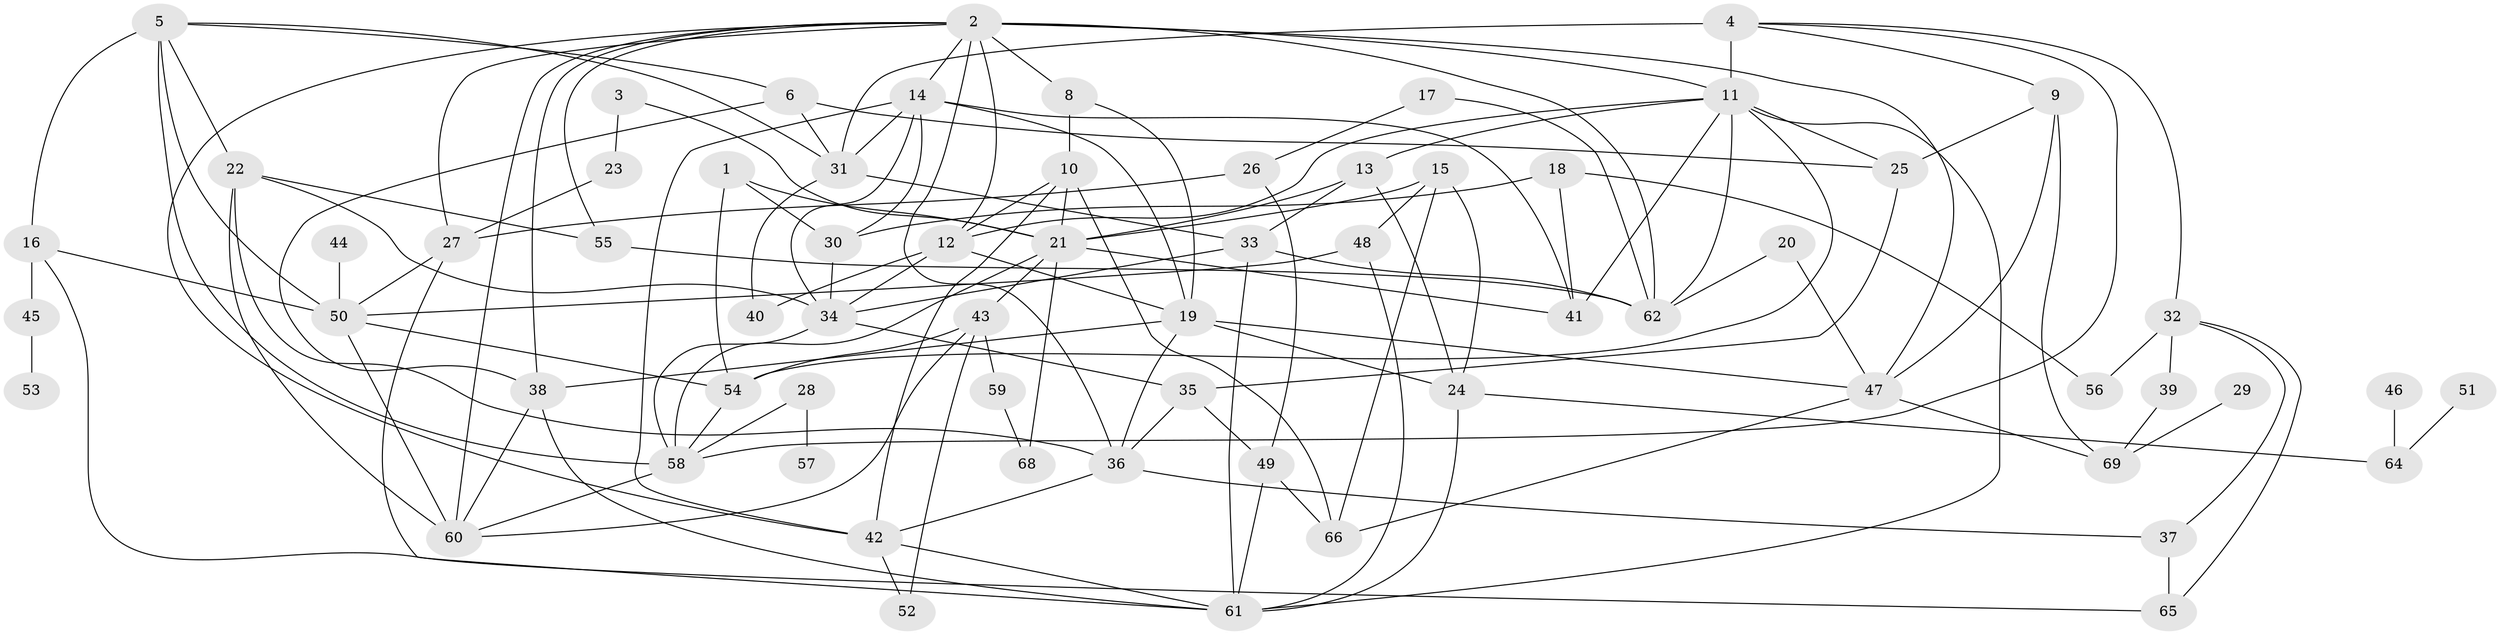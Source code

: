 // original degree distribution, {3: 0.23684210526315788, 2: 0.2807017543859649, 4: 0.14912280701754385, 6: 0.03508771929824561, 0: 0.02631578947368421, 5: 0.13157894736842105, 7: 0.043859649122807015, 9: 0.02631578947368421, 1: 0.07017543859649122}
// Generated by graph-tools (version 1.1) at 2025/48/03/04/25 22:48:32]
// undirected, 66 vertices, 138 edges
graph export_dot {
  node [color=gray90,style=filled];
  1;
  2;
  3;
  4;
  5;
  6;
  8;
  9;
  10;
  11;
  12;
  13;
  14;
  15;
  16;
  17;
  18;
  19;
  20;
  21;
  22;
  23;
  24;
  25;
  26;
  27;
  28;
  29;
  30;
  31;
  32;
  33;
  34;
  35;
  36;
  37;
  38;
  39;
  40;
  41;
  42;
  43;
  44;
  45;
  46;
  47;
  48;
  49;
  50;
  51;
  52;
  53;
  54;
  55;
  56;
  57;
  58;
  59;
  60;
  61;
  62;
  64;
  65;
  66;
  68;
  69;
  1 -- 21 [weight=1.0];
  1 -- 30 [weight=1.0];
  1 -- 54 [weight=1.0];
  2 -- 8 [weight=2.0];
  2 -- 11 [weight=1.0];
  2 -- 12 [weight=1.0];
  2 -- 14 [weight=1.0];
  2 -- 27 [weight=1.0];
  2 -- 36 [weight=1.0];
  2 -- 38 [weight=1.0];
  2 -- 42 [weight=1.0];
  2 -- 47 [weight=1.0];
  2 -- 55 [weight=1.0];
  2 -- 60 [weight=1.0];
  2 -- 62 [weight=1.0];
  3 -- 21 [weight=1.0];
  3 -- 23 [weight=1.0];
  4 -- 9 [weight=1.0];
  4 -- 11 [weight=2.0];
  4 -- 31 [weight=2.0];
  4 -- 32 [weight=1.0];
  4 -- 58 [weight=1.0];
  5 -- 6 [weight=1.0];
  5 -- 16 [weight=1.0];
  5 -- 22 [weight=1.0];
  5 -- 31 [weight=1.0];
  5 -- 50 [weight=1.0];
  5 -- 58 [weight=1.0];
  6 -- 25 [weight=1.0];
  6 -- 31 [weight=1.0];
  6 -- 38 [weight=1.0];
  8 -- 10 [weight=1.0];
  8 -- 19 [weight=1.0];
  9 -- 25 [weight=1.0];
  9 -- 47 [weight=1.0];
  9 -- 69 [weight=1.0];
  10 -- 12 [weight=1.0];
  10 -- 21 [weight=1.0];
  10 -- 42 [weight=1.0];
  10 -- 66 [weight=1.0];
  11 -- 12 [weight=1.0];
  11 -- 13 [weight=1.0];
  11 -- 25 [weight=1.0];
  11 -- 41 [weight=1.0];
  11 -- 54 [weight=1.0];
  11 -- 61 [weight=1.0];
  11 -- 62 [weight=2.0];
  12 -- 19 [weight=1.0];
  12 -- 34 [weight=1.0];
  12 -- 40 [weight=1.0];
  13 -- 21 [weight=2.0];
  13 -- 24 [weight=1.0];
  13 -- 33 [weight=1.0];
  14 -- 19 [weight=1.0];
  14 -- 30 [weight=1.0];
  14 -- 31 [weight=1.0];
  14 -- 34 [weight=1.0];
  14 -- 41 [weight=1.0];
  14 -- 42 [weight=1.0];
  15 -- 21 [weight=1.0];
  15 -- 24 [weight=1.0];
  15 -- 48 [weight=1.0];
  15 -- 66 [weight=1.0];
  16 -- 45 [weight=1.0];
  16 -- 50 [weight=1.0];
  16 -- 65 [weight=1.0];
  17 -- 26 [weight=1.0];
  17 -- 62 [weight=1.0];
  18 -- 30 [weight=1.0];
  18 -- 41 [weight=2.0];
  18 -- 56 [weight=1.0];
  19 -- 24 [weight=1.0];
  19 -- 36 [weight=1.0];
  19 -- 38 [weight=1.0];
  19 -- 47 [weight=1.0];
  20 -- 47 [weight=1.0];
  20 -- 62 [weight=1.0];
  21 -- 41 [weight=1.0];
  21 -- 43 [weight=1.0];
  21 -- 58 [weight=1.0];
  21 -- 68 [weight=1.0];
  22 -- 34 [weight=1.0];
  22 -- 36 [weight=1.0];
  22 -- 55 [weight=1.0];
  22 -- 60 [weight=1.0];
  23 -- 27 [weight=1.0];
  24 -- 61 [weight=1.0];
  24 -- 64 [weight=1.0];
  25 -- 35 [weight=1.0];
  26 -- 27 [weight=1.0];
  26 -- 49 [weight=1.0];
  27 -- 50 [weight=1.0];
  27 -- 61 [weight=1.0];
  28 -- 57 [weight=1.0];
  28 -- 58 [weight=1.0];
  29 -- 69 [weight=1.0];
  30 -- 34 [weight=1.0];
  31 -- 33 [weight=1.0];
  31 -- 40 [weight=1.0];
  32 -- 37 [weight=1.0];
  32 -- 39 [weight=1.0];
  32 -- 56 [weight=1.0];
  32 -- 65 [weight=1.0];
  33 -- 34 [weight=1.0];
  33 -- 61 [weight=1.0];
  33 -- 62 [weight=1.0];
  34 -- 35 [weight=1.0];
  34 -- 58 [weight=1.0];
  35 -- 36 [weight=1.0];
  35 -- 49 [weight=1.0];
  36 -- 37 [weight=1.0];
  36 -- 42 [weight=1.0];
  37 -- 65 [weight=1.0];
  38 -- 60 [weight=1.0];
  38 -- 61 [weight=1.0];
  39 -- 69 [weight=1.0];
  42 -- 52 [weight=1.0];
  42 -- 61 [weight=1.0];
  43 -- 52 [weight=1.0];
  43 -- 54 [weight=1.0];
  43 -- 59 [weight=1.0];
  43 -- 60 [weight=1.0];
  44 -- 50 [weight=1.0];
  45 -- 53 [weight=1.0];
  46 -- 64 [weight=1.0];
  47 -- 66 [weight=1.0];
  47 -- 69 [weight=1.0];
  48 -- 50 [weight=1.0];
  48 -- 61 [weight=1.0];
  49 -- 61 [weight=1.0];
  49 -- 66 [weight=1.0];
  50 -- 54 [weight=1.0];
  50 -- 60 [weight=1.0];
  51 -- 64 [weight=1.0];
  54 -- 58 [weight=1.0];
  55 -- 62 [weight=1.0];
  58 -- 60 [weight=1.0];
  59 -- 68 [weight=1.0];
}
